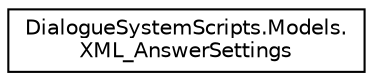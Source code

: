 digraph "Graphical Class Hierarchy"
{
  edge [fontname="Helvetica",fontsize="10",labelfontname="Helvetica",labelfontsize="10"];
  node [fontname="Helvetica",fontsize="10",shape=record];
  rankdir="LR";
  Node0 [label="DialogueSystemScripts.Models.\lXML_AnswerSettings",height=0.2,width=0.4,color="black", fillcolor="white", style="filled",URL="$class_dialogue_system_scripts_1_1_models_1_1_x_m_l___answer_settings.html",tooltip="Класс настроек ответа из XML. "];
}
